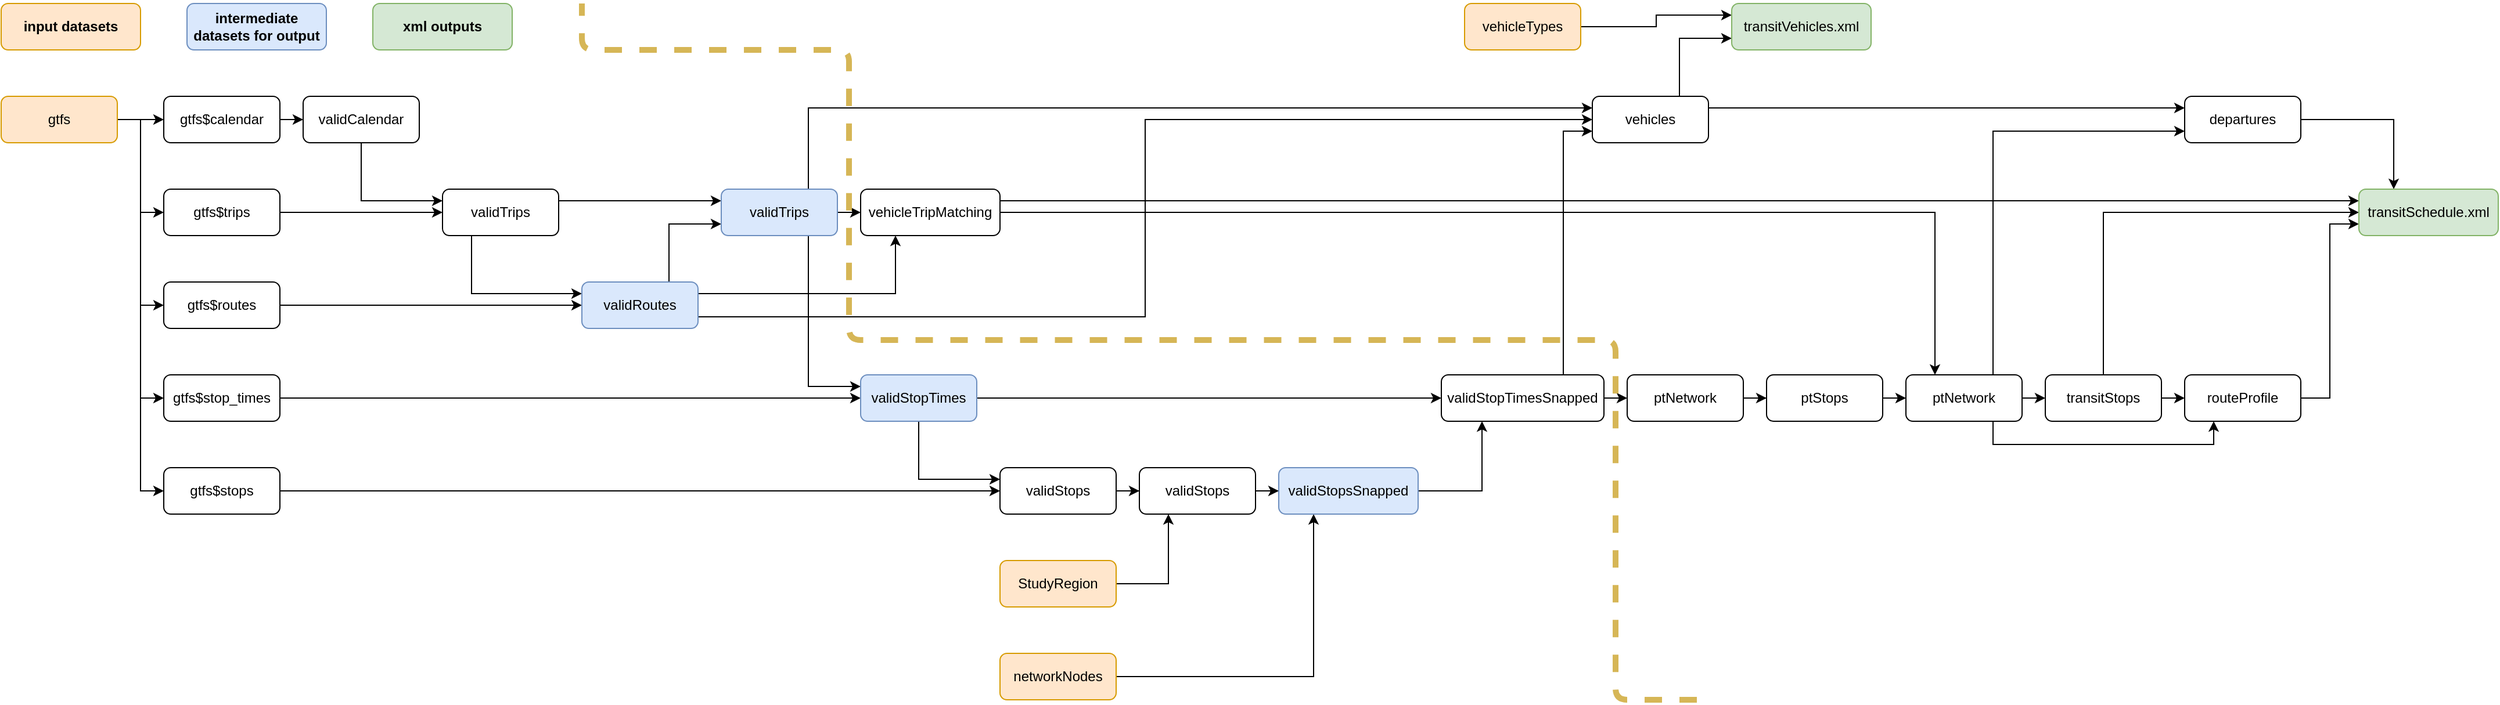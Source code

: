 <mxfile version="13.10.0" type="device"><diagram id="sK5kUOILVvQY2HtCkk9H" name="Page-1"><mxGraphModel dx="1306" dy="816" grid="1" gridSize="10" guides="1" tooltips="1" connect="1" arrows="1" fold="1" page="1" pageScale="1" pageWidth="827" pageHeight="1169" math="0" shadow="0"><root><mxCell id="0"/><mxCell id="1" parent="0"/><mxCell id="FSS5TeXwlQmY5E7CPR2H-31" value="" style="edgeStyle=orthogonalEdgeStyle;rounded=0;orthogonalLoop=1;jettySize=auto;html=1;" edge="1" parent="1" source="FSS5TeXwlQmY5E7CPR2H-29" target="FSS5TeXwlQmY5E7CPR2H-30"><mxGeometry relative="1" as="geometry"/></mxCell><mxCell id="FSS5TeXwlQmY5E7CPR2H-37" style="edgeStyle=orthogonalEdgeStyle;rounded=0;orthogonalLoop=1;jettySize=auto;html=1;exitX=1;exitY=0.5;exitDx=0;exitDy=0;entryX=0;entryY=0.5;entryDx=0;entryDy=0;" edge="1" parent="1" source="FSS5TeXwlQmY5E7CPR2H-29" target="FSS5TeXwlQmY5E7CPR2H-33"><mxGeometry relative="1" as="geometry"/></mxCell><mxCell id="FSS5TeXwlQmY5E7CPR2H-38" style="edgeStyle=orthogonalEdgeStyle;rounded=0;orthogonalLoop=1;jettySize=auto;html=1;exitX=1;exitY=0.5;exitDx=0;exitDy=0;entryX=0;entryY=0.5;entryDx=0;entryDy=0;" edge="1" parent="1" source="FSS5TeXwlQmY5E7CPR2H-29" target="FSS5TeXwlQmY5E7CPR2H-34"><mxGeometry relative="1" as="geometry"/></mxCell><mxCell id="FSS5TeXwlQmY5E7CPR2H-39" style="edgeStyle=orthogonalEdgeStyle;rounded=0;orthogonalLoop=1;jettySize=auto;html=1;exitX=1;exitY=0.5;exitDx=0;exitDy=0;entryX=0;entryY=0.5;entryDx=0;entryDy=0;" edge="1" parent="1" source="FSS5TeXwlQmY5E7CPR2H-29" target="FSS5TeXwlQmY5E7CPR2H-35"><mxGeometry relative="1" as="geometry"/></mxCell><mxCell id="FSS5TeXwlQmY5E7CPR2H-40" style="edgeStyle=orthogonalEdgeStyle;rounded=0;orthogonalLoop=1;jettySize=auto;html=1;exitX=1;exitY=0.5;exitDx=0;exitDy=0;entryX=0;entryY=0.5;entryDx=0;entryDy=0;" edge="1" parent="1" source="FSS5TeXwlQmY5E7CPR2H-29" target="FSS5TeXwlQmY5E7CPR2H-36"><mxGeometry relative="1" as="geometry"/></mxCell><mxCell id="FSS5TeXwlQmY5E7CPR2H-29" value="gtfs" style="rounded=1;whiteSpace=wrap;html=1;fillColor=#ffe6cc;strokeColor=#d79b00;" vertex="1" parent="1"><mxGeometry x="100" y="520" width="100" height="40" as="geometry"/></mxCell><mxCell id="FSS5TeXwlQmY5E7CPR2H-53" style="edgeStyle=orthogonalEdgeStyle;rounded=0;orthogonalLoop=1;jettySize=auto;html=1;exitX=1;exitY=0.5;exitDx=0;exitDy=0;entryX=0;entryY=0.5;entryDx=0;entryDy=0;" edge="1" parent="1" source="FSS5TeXwlQmY5E7CPR2H-30" target="FSS5TeXwlQmY5E7CPR2H-42"><mxGeometry relative="1" as="geometry"/></mxCell><mxCell id="FSS5TeXwlQmY5E7CPR2H-30" value="gtfs$calendar" style="rounded=1;whiteSpace=wrap;html=1;" vertex="1" parent="1"><mxGeometry x="240" y="520" width="100" height="40" as="geometry"/></mxCell><mxCell id="FSS5TeXwlQmY5E7CPR2H-54" style="edgeStyle=orthogonalEdgeStyle;rounded=0;orthogonalLoop=1;jettySize=auto;html=1;exitX=1;exitY=0.5;exitDx=0;exitDy=0;entryX=0;entryY=0.5;entryDx=0;entryDy=0;" edge="1" parent="1" source="FSS5TeXwlQmY5E7CPR2H-33" target="FSS5TeXwlQmY5E7CPR2H-45"><mxGeometry relative="1" as="geometry"/></mxCell><mxCell id="FSS5TeXwlQmY5E7CPR2H-33" value="gtfs$trips" style="rounded=1;whiteSpace=wrap;html=1;" vertex="1" parent="1"><mxGeometry x="240" y="600" width="100" height="40" as="geometry"/></mxCell><mxCell id="FSS5TeXwlQmY5E7CPR2H-55" style="edgeStyle=orthogonalEdgeStyle;rounded=0;orthogonalLoop=1;jettySize=auto;html=1;exitX=1;exitY=0.5;exitDx=0;exitDy=0;entryX=0;entryY=0.5;entryDx=0;entryDy=0;" edge="1" parent="1" source="FSS5TeXwlQmY5E7CPR2H-34" target="FSS5TeXwlQmY5E7CPR2H-47"><mxGeometry relative="1" as="geometry"/></mxCell><mxCell id="FSS5TeXwlQmY5E7CPR2H-34" value="gtfs$routes" style="rounded=1;whiteSpace=wrap;html=1;" vertex="1" parent="1"><mxGeometry x="240" y="680" width="100" height="40" as="geometry"/></mxCell><mxCell id="FSS5TeXwlQmY5E7CPR2H-57" style="edgeStyle=orthogonalEdgeStyle;rounded=0;orthogonalLoop=1;jettySize=auto;html=1;exitX=1;exitY=0.5;exitDx=0;exitDy=0;entryX=0;entryY=0.5;entryDx=0;entryDy=0;" edge="1" parent="1" source="FSS5TeXwlQmY5E7CPR2H-35" target="FSS5TeXwlQmY5E7CPR2H-51"><mxGeometry relative="1" as="geometry"/></mxCell><mxCell id="FSS5TeXwlQmY5E7CPR2H-35" value="gtfs$stop_times" style="rounded=1;whiteSpace=wrap;html=1;" vertex="1" parent="1"><mxGeometry x="240" y="760" width="100" height="40" as="geometry"/></mxCell><mxCell id="FSS5TeXwlQmY5E7CPR2H-58" style="edgeStyle=orthogonalEdgeStyle;rounded=0;orthogonalLoop=1;jettySize=auto;html=1;exitX=1;exitY=0.5;exitDx=0;exitDy=0;entryX=0;entryY=0.5;entryDx=0;entryDy=0;" edge="1" parent="1" source="FSS5TeXwlQmY5E7CPR2H-36" target="FSS5TeXwlQmY5E7CPR2H-52"><mxGeometry relative="1" as="geometry"/></mxCell><mxCell id="FSS5TeXwlQmY5E7CPR2H-36" value="gtfs$stops" style="rounded=1;whiteSpace=wrap;html=1;" vertex="1" parent="1"><mxGeometry x="240" y="840" width="100" height="40" as="geometry"/></mxCell><mxCell id="FSS5TeXwlQmY5E7CPR2H-41" style="edgeStyle=orthogonalEdgeStyle;rounded=0;orthogonalLoop=1;jettySize=auto;html=1;exitX=0.5;exitY=1;exitDx=0;exitDy=0;entryX=0;entryY=0.25;entryDx=0;entryDy=0;" edge="1" parent="1" source="FSS5TeXwlQmY5E7CPR2H-42" target="FSS5TeXwlQmY5E7CPR2H-45"><mxGeometry relative="1" as="geometry"/></mxCell><mxCell id="FSS5TeXwlQmY5E7CPR2H-42" value="validCalendar" style="rounded=1;whiteSpace=wrap;html=1;" vertex="1" parent="1"><mxGeometry x="360" y="520" width="100" height="40" as="geometry"/></mxCell><mxCell id="FSS5TeXwlQmY5E7CPR2H-56" style="edgeStyle=orthogonalEdgeStyle;rounded=0;orthogonalLoop=1;jettySize=auto;html=1;exitX=1;exitY=0.25;exitDx=0;exitDy=0;entryX=0;entryY=0.25;entryDx=0;entryDy=0;" edge="1" parent="1" source="FSS5TeXwlQmY5E7CPR2H-45" target="FSS5TeXwlQmY5E7CPR2H-49"><mxGeometry relative="1" as="geometry"/></mxCell><mxCell id="FSS5TeXwlQmY5E7CPR2H-59" style="edgeStyle=orthogonalEdgeStyle;rounded=0;orthogonalLoop=1;jettySize=auto;html=1;exitX=0.25;exitY=1;exitDx=0;exitDy=0;entryX=0;entryY=0.25;entryDx=0;entryDy=0;" edge="1" parent="1" source="FSS5TeXwlQmY5E7CPR2H-45" target="FSS5TeXwlQmY5E7CPR2H-47"><mxGeometry relative="1" as="geometry"/></mxCell><mxCell id="FSS5TeXwlQmY5E7CPR2H-45" value="validTrips" style="rounded=1;whiteSpace=wrap;html=1;" vertex="1" parent="1"><mxGeometry x="480" y="600" width="100" height="40" as="geometry"/></mxCell><mxCell id="FSS5TeXwlQmY5E7CPR2H-46" value="" style="edgeStyle=orthogonalEdgeStyle;rounded=0;orthogonalLoop=1;jettySize=auto;html=1;entryX=0;entryY=0.75;entryDx=0;entryDy=0;exitX=0.75;exitY=0;exitDx=0;exitDy=0;" edge="1" parent="1" source="FSS5TeXwlQmY5E7CPR2H-47" target="FSS5TeXwlQmY5E7CPR2H-49"><mxGeometry relative="1" as="geometry"/></mxCell><mxCell id="FSS5TeXwlQmY5E7CPR2H-73" style="edgeStyle=orthogonalEdgeStyle;rounded=0;orthogonalLoop=1;jettySize=auto;html=1;exitX=1;exitY=0.25;exitDx=0;exitDy=0;entryX=0.25;entryY=1;entryDx=0;entryDy=0;" edge="1" parent="1" source="FSS5TeXwlQmY5E7CPR2H-47" target="FSS5TeXwlQmY5E7CPR2H-71"><mxGeometry relative="1" as="geometry"/></mxCell><mxCell id="FSS5TeXwlQmY5E7CPR2H-84" style="edgeStyle=orthogonalEdgeStyle;rounded=0;orthogonalLoop=1;jettySize=auto;html=1;exitX=1;exitY=0.75;exitDx=0;exitDy=0;entryX=0;entryY=0.5;entryDx=0;entryDy=0;" edge="1" parent="1" source="FSS5TeXwlQmY5E7CPR2H-47" target="FSS5TeXwlQmY5E7CPR2H-81"><mxGeometry relative="1" as="geometry"/></mxCell><mxCell id="FSS5TeXwlQmY5E7CPR2H-47" value="validRoutes" style="rounded=1;whiteSpace=wrap;html=1;fillColor=#dae8fc;strokeColor=#6c8ebf;" vertex="1" parent="1"><mxGeometry x="600" y="680" width="100" height="40" as="geometry"/></mxCell><mxCell id="FSS5TeXwlQmY5E7CPR2H-48" style="edgeStyle=orthogonalEdgeStyle;rounded=0;orthogonalLoop=1;jettySize=auto;html=1;exitX=0.75;exitY=1;exitDx=0;exitDy=0;entryX=0;entryY=0.25;entryDx=0;entryDy=0;" edge="1" parent="1" source="FSS5TeXwlQmY5E7CPR2H-49" target="FSS5TeXwlQmY5E7CPR2H-51"><mxGeometry relative="1" as="geometry"/></mxCell><mxCell id="FSS5TeXwlQmY5E7CPR2H-72" style="edgeStyle=orthogonalEdgeStyle;rounded=0;orthogonalLoop=1;jettySize=auto;html=1;exitX=1;exitY=0.5;exitDx=0;exitDy=0;entryX=0;entryY=0.5;entryDx=0;entryDy=0;" edge="1" parent="1" source="FSS5TeXwlQmY5E7CPR2H-49" target="FSS5TeXwlQmY5E7CPR2H-71"><mxGeometry relative="1" as="geometry"/></mxCell><mxCell id="FSS5TeXwlQmY5E7CPR2H-83" style="edgeStyle=orthogonalEdgeStyle;rounded=0;orthogonalLoop=1;jettySize=auto;html=1;exitX=0.75;exitY=0;exitDx=0;exitDy=0;entryX=0;entryY=0.25;entryDx=0;entryDy=0;" edge="1" parent="1" source="FSS5TeXwlQmY5E7CPR2H-49" target="FSS5TeXwlQmY5E7CPR2H-81"><mxGeometry relative="1" as="geometry"/></mxCell><mxCell id="FSS5TeXwlQmY5E7CPR2H-49" value="validTrips" style="rounded=1;whiteSpace=wrap;html=1;fillColor=#dae8fc;strokeColor=#6c8ebf;" vertex="1" parent="1"><mxGeometry x="720" y="600" width="100" height="40" as="geometry"/></mxCell><mxCell id="FSS5TeXwlQmY5E7CPR2H-50" value="" style="edgeStyle=orthogonalEdgeStyle;rounded=0;orthogonalLoop=1;jettySize=auto;html=1;entryX=0;entryY=0.25;entryDx=0;entryDy=0;exitX=0.5;exitY=1;exitDx=0;exitDy=0;" edge="1" parent="1" source="FSS5TeXwlQmY5E7CPR2H-51" target="FSS5TeXwlQmY5E7CPR2H-52"><mxGeometry relative="1" as="geometry"/></mxCell><mxCell id="FSS5TeXwlQmY5E7CPR2H-69" style="edgeStyle=orthogonalEdgeStyle;rounded=0;orthogonalLoop=1;jettySize=auto;html=1;exitX=1;exitY=0.5;exitDx=0;exitDy=0;entryX=0;entryY=0.5;entryDx=0;entryDy=0;" edge="1" parent="1" source="FSS5TeXwlQmY5E7CPR2H-51" target="FSS5TeXwlQmY5E7CPR2H-68"><mxGeometry relative="1" as="geometry"/></mxCell><mxCell id="FSS5TeXwlQmY5E7CPR2H-51" value="validStopTimes" style="rounded=1;whiteSpace=wrap;html=1;fillColor=#dae8fc;strokeColor=#6c8ebf;" vertex="1" parent="1"><mxGeometry x="840" y="760" width="100" height="40" as="geometry"/></mxCell><mxCell id="FSS5TeXwlQmY5E7CPR2H-62" value="" style="edgeStyle=orthogonalEdgeStyle;rounded=0;orthogonalLoop=1;jettySize=auto;html=1;" edge="1" parent="1" source="FSS5TeXwlQmY5E7CPR2H-52" target="FSS5TeXwlQmY5E7CPR2H-61"><mxGeometry relative="1" as="geometry"/></mxCell><mxCell id="FSS5TeXwlQmY5E7CPR2H-52" value="validStops" style="rounded=1;whiteSpace=wrap;html=1;" vertex="1" parent="1"><mxGeometry x="960" y="840" width="100" height="40" as="geometry"/></mxCell><mxCell id="FSS5TeXwlQmY5E7CPR2H-63" style="edgeStyle=orthogonalEdgeStyle;rounded=0;orthogonalLoop=1;jettySize=auto;html=1;exitX=1;exitY=0.5;exitDx=0;exitDy=0;entryX=0.25;entryY=1;entryDx=0;entryDy=0;" edge="1" parent="1" source="FSS5TeXwlQmY5E7CPR2H-60" target="FSS5TeXwlQmY5E7CPR2H-61"><mxGeometry relative="1" as="geometry"/></mxCell><mxCell id="FSS5TeXwlQmY5E7CPR2H-60" value="StudyRegion" style="rounded=1;whiteSpace=wrap;html=1;fillColor=#ffe6cc;strokeColor=#d79b00;" vertex="1" parent="1"><mxGeometry x="960" y="920" width="100" height="40" as="geometry"/></mxCell><mxCell id="FSS5TeXwlQmY5E7CPR2H-66" value="" style="edgeStyle=orthogonalEdgeStyle;rounded=0;orthogonalLoop=1;jettySize=auto;html=1;" edge="1" parent="1" source="FSS5TeXwlQmY5E7CPR2H-61" target="FSS5TeXwlQmY5E7CPR2H-65"><mxGeometry relative="1" as="geometry"/></mxCell><mxCell id="FSS5TeXwlQmY5E7CPR2H-61" value="validStops" style="rounded=1;whiteSpace=wrap;html=1;" vertex="1" parent="1"><mxGeometry x="1080" y="840" width="100" height="40" as="geometry"/></mxCell><mxCell id="FSS5TeXwlQmY5E7CPR2H-67" style="edgeStyle=orthogonalEdgeStyle;rounded=0;orthogonalLoop=1;jettySize=auto;html=1;exitX=1;exitY=0.5;exitDx=0;exitDy=0;entryX=0.25;entryY=1;entryDx=0;entryDy=0;" edge="1" parent="1" source="FSS5TeXwlQmY5E7CPR2H-64" target="FSS5TeXwlQmY5E7CPR2H-65"><mxGeometry relative="1" as="geometry"/></mxCell><mxCell id="FSS5TeXwlQmY5E7CPR2H-64" value="networkNodes" style="rounded=1;whiteSpace=wrap;html=1;fillColor=#ffe6cc;strokeColor=#d79b00;" vertex="1" parent="1"><mxGeometry x="960" y="1000" width="100" height="40" as="geometry"/></mxCell><mxCell id="FSS5TeXwlQmY5E7CPR2H-70" style="edgeStyle=orthogonalEdgeStyle;rounded=0;orthogonalLoop=1;jettySize=auto;html=1;exitX=1;exitY=0.5;exitDx=0;exitDy=0;entryX=0.25;entryY=1;entryDx=0;entryDy=0;" edge="1" parent="1" source="FSS5TeXwlQmY5E7CPR2H-65" target="FSS5TeXwlQmY5E7CPR2H-68"><mxGeometry relative="1" as="geometry"/></mxCell><mxCell id="FSS5TeXwlQmY5E7CPR2H-65" value="validStopsSnapped" style="rounded=1;whiteSpace=wrap;html=1;fillColor=#dae8fc;strokeColor=#6c8ebf;" vertex="1" parent="1"><mxGeometry x="1200" y="840" width="120" height="40" as="geometry"/></mxCell><mxCell id="FSS5TeXwlQmY5E7CPR2H-75" style="edgeStyle=orthogonalEdgeStyle;rounded=0;orthogonalLoop=1;jettySize=auto;html=1;exitX=1;exitY=0.5;exitDx=0;exitDy=0;entryX=0;entryY=0.5;entryDx=0;entryDy=0;" edge="1" parent="1" source="FSS5TeXwlQmY5E7CPR2H-68" target="FSS5TeXwlQmY5E7CPR2H-74"><mxGeometry relative="1" as="geometry"/></mxCell><mxCell id="FSS5TeXwlQmY5E7CPR2H-82" style="edgeStyle=orthogonalEdgeStyle;rounded=0;orthogonalLoop=1;jettySize=auto;html=1;exitX=0.75;exitY=0;exitDx=0;exitDy=0;entryX=0;entryY=0.75;entryDx=0;entryDy=0;" edge="1" parent="1" source="FSS5TeXwlQmY5E7CPR2H-68" target="FSS5TeXwlQmY5E7CPR2H-81"><mxGeometry relative="1" as="geometry"/></mxCell><mxCell id="FSS5TeXwlQmY5E7CPR2H-68" value="validStopTimesSnapped" style="rounded=1;whiteSpace=wrap;html=1;" vertex="1" parent="1"><mxGeometry x="1340" y="760" width="140" height="40" as="geometry"/></mxCell><mxCell id="FSS5TeXwlQmY5E7CPR2H-80" style="edgeStyle=orthogonalEdgeStyle;rounded=0;orthogonalLoop=1;jettySize=auto;html=1;exitX=1;exitY=0.5;exitDx=0;exitDy=0;entryX=0.25;entryY=0;entryDx=0;entryDy=0;" edge="1" parent="1" source="FSS5TeXwlQmY5E7CPR2H-71" target="FSS5TeXwlQmY5E7CPR2H-78"><mxGeometry relative="1" as="geometry"/></mxCell><mxCell id="FSS5TeXwlQmY5E7CPR2H-101" style="edgeStyle=orthogonalEdgeStyle;rounded=0;orthogonalLoop=1;jettySize=auto;html=1;exitX=1;exitY=0.25;exitDx=0;exitDy=0;entryX=0;entryY=0.25;entryDx=0;entryDy=0;" edge="1" parent="1" source="FSS5TeXwlQmY5E7CPR2H-71" target="FSS5TeXwlQmY5E7CPR2H-98"><mxGeometry relative="1" as="geometry"/></mxCell><mxCell id="FSS5TeXwlQmY5E7CPR2H-71" value="vehicleTripMatching" style="rounded=1;whiteSpace=wrap;html=1;" vertex="1" parent="1"><mxGeometry x="840" y="600" width="120" height="40" as="geometry"/></mxCell><mxCell id="FSS5TeXwlQmY5E7CPR2H-77" value="" style="edgeStyle=orthogonalEdgeStyle;rounded=0;orthogonalLoop=1;jettySize=auto;html=1;" edge="1" parent="1" source="FSS5TeXwlQmY5E7CPR2H-74" target="FSS5TeXwlQmY5E7CPR2H-76"><mxGeometry relative="1" as="geometry"/></mxCell><mxCell id="FSS5TeXwlQmY5E7CPR2H-74" value="ptNetwork" style="rounded=1;whiteSpace=wrap;html=1;" vertex="1" parent="1"><mxGeometry x="1500" y="760" width="100" height="40" as="geometry"/></mxCell><mxCell id="FSS5TeXwlQmY5E7CPR2H-79" value="" style="edgeStyle=orthogonalEdgeStyle;rounded=0;orthogonalLoop=1;jettySize=auto;html=1;" edge="1" parent="1" source="FSS5TeXwlQmY5E7CPR2H-76" target="FSS5TeXwlQmY5E7CPR2H-78"><mxGeometry relative="1" as="geometry"/></mxCell><mxCell id="FSS5TeXwlQmY5E7CPR2H-76" value="ptStops" style="rounded=1;whiteSpace=wrap;html=1;" vertex="1" parent="1"><mxGeometry x="1620" y="760" width="100" height="40" as="geometry"/></mxCell><mxCell id="FSS5TeXwlQmY5E7CPR2H-86" style="edgeStyle=orthogonalEdgeStyle;rounded=0;orthogonalLoop=1;jettySize=auto;html=1;exitX=1;exitY=0.5;exitDx=0;exitDy=0;entryX=0;entryY=0.5;entryDx=0;entryDy=0;" edge="1" parent="1" source="FSS5TeXwlQmY5E7CPR2H-78" target="FSS5TeXwlQmY5E7CPR2H-85"><mxGeometry relative="1" as="geometry"/></mxCell><mxCell id="FSS5TeXwlQmY5E7CPR2H-88" style="edgeStyle=orthogonalEdgeStyle;rounded=0;orthogonalLoop=1;jettySize=auto;html=1;exitX=0.75;exitY=1;exitDx=0;exitDy=0;entryX=0.25;entryY=1;entryDx=0;entryDy=0;" edge="1" parent="1" source="FSS5TeXwlQmY5E7CPR2H-78" target="FSS5TeXwlQmY5E7CPR2H-87"><mxGeometry relative="1" as="geometry"/></mxCell><mxCell id="FSS5TeXwlQmY5E7CPR2H-91" style="edgeStyle=orthogonalEdgeStyle;rounded=0;orthogonalLoop=1;jettySize=auto;html=1;exitX=0.75;exitY=0;exitDx=0;exitDy=0;entryX=0;entryY=0.75;entryDx=0;entryDy=0;" edge="1" parent="1" source="FSS5TeXwlQmY5E7CPR2H-78" target="FSS5TeXwlQmY5E7CPR2H-90"><mxGeometry relative="1" as="geometry"/></mxCell><mxCell id="FSS5TeXwlQmY5E7CPR2H-78" value="ptNetwork" style="rounded=1;whiteSpace=wrap;html=1;" vertex="1" parent="1"><mxGeometry x="1740" y="760" width="100" height="40" as="geometry"/></mxCell><mxCell id="FSS5TeXwlQmY5E7CPR2H-92" style="edgeStyle=orthogonalEdgeStyle;rounded=0;orthogonalLoop=1;jettySize=auto;html=1;exitX=1;exitY=0.25;exitDx=0;exitDy=0;entryX=0;entryY=0.25;entryDx=0;entryDy=0;" edge="1" parent="1" source="FSS5TeXwlQmY5E7CPR2H-81" target="FSS5TeXwlQmY5E7CPR2H-90"><mxGeometry relative="1" as="geometry"/></mxCell><mxCell id="FSS5TeXwlQmY5E7CPR2H-97" style="edgeStyle=orthogonalEdgeStyle;rounded=0;orthogonalLoop=1;jettySize=auto;html=1;exitX=0.75;exitY=0;exitDx=0;exitDy=0;entryX=0;entryY=0.75;entryDx=0;entryDy=0;" edge="1" parent="1" source="FSS5TeXwlQmY5E7CPR2H-81" target="FSS5TeXwlQmY5E7CPR2H-94"><mxGeometry relative="1" as="geometry"/></mxCell><mxCell id="FSS5TeXwlQmY5E7CPR2H-81" value="vehicles" style="rounded=1;whiteSpace=wrap;html=1;" vertex="1" parent="1"><mxGeometry x="1470" y="520" width="100" height="40" as="geometry"/></mxCell><mxCell id="FSS5TeXwlQmY5E7CPR2H-89" style="edgeStyle=orthogonalEdgeStyle;rounded=0;orthogonalLoop=1;jettySize=auto;html=1;exitX=1;exitY=0.5;exitDx=0;exitDy=0;entryX=0;entryY=0.5;entryDx=0;entryDy=0;" edge="1" parent="1" source="FSS5TeXwlQmY5E7CPR2H-85" target="FSS5TeXwlQmY5E7CPR2H-87"><mxGeometry relative="1" as="geometry"/></mxCell><mxCell id="FSS5TeXwlQmY5E7CPR2H-99" style="edgeStyle=orthogonalEdgeStyle;rounded=0;orthogonalLoop=1;jettySize=auto;html=1;exitX=0.5;exitY=0;exitDx=0;exitDy=0;entryX=0;entryY=0.5;entryDx=0;entryDy=0;" edge="1" parent="1" source="FSS5TeXwlQmY5E7CPR2H-85" target="FSS5TeXwlQmY5E7CPR2H-98"><mxGeometry relative="1" as="geometry"/></mxCell><mxCell id="FSS5TeXwlQmY5E7CPR2H-85" value="transitStops" style="rounded=1;whiteSpace=wrap;html=1;" vertex="1" parent="1"><mxGeometry x="1860" y="760" width="100" height="40" as="geometry"/></mxCell><mxCell id="FSS5TeXwlQmY5E7CPR2H-100" style="edgeStyle=orthogonalEdgeStyle;rounded=0;orthogonalLoop=1;jettySize=auto;html=1;exitX=1;exitY=0.5;exitDx=0;exitDy=0;entryX=0;entryY=0.75;entryDx=0;entryDy=0;" edge="1" parent="1" source="FSS5TeXwlQmY5E7CPR2H-87" target="FSS5TeXwlQmY5E7CPR2H-98"><mxGeometry relative="1" as="geometry"/></mxCell><mxCell id="FSS5TeXwlQmY5E7CPR2H-87" value="routeProfile" style="rounded=1;whiteSpace=wrap;html=1;" vertex="1" parent="1"><mxGeometry x="1980" y="760" width="100" height="40" as="geometry"/></mxCell><mxCell id="FSS5TeXwlQmY5E7CPR2H-102" style="edgeStyle=orthogonalEdgeStyle;rounded=0;orthogonalLoop=1;jettySize=auto;html=1;exitX=1;exitY=0.5;exitDx=0;exitDy=0;entryX=0.25;entryY=0;entryDx=0;entryDy=0;" edge="1" parent="1" source="FSS5TeXwlQmY5E7CPR2H-90" target="FSS5TeXwlQmY5E7CPR2H-98"><mxGeometry relative="1" as="geometry"/></mxCell><mxCell id="FSS5TeXwlQmY5E7CPR2H-90" value="departures" style="rounded=1;whiteSpace=wrap;html=1;" vertex="1" parent="1"><mxGeometry x="1980" y="520" width="100" height="40" as="geometry"/></mxCell><mxCell id="FSS5TeXwlQmY5E7CPR2H-95" style="edgeStyle=orthogonalEdgeStyle;rounded=0;orthogonalLoop=1;jettySize=auto;html=1;exitX=1;exitY=0.5;exitDx=0;exitDy=0;entryX=0;entryY=0.25;entryDx=0;entryDy=0;" edge="1" parent="1" source="FSS5TeXwlQmY5E7CPR2H-93" target="FSS5TeXwlQmY5E7CPR2H-94"><mxGeometry relative="1" as="geometry"/></mxCell><mxCell id="FSS5TeXwlQmY5E7CPR2H-93" value="vehicleTypes" style="rounded=1;whiteSpace=wrap;html=1;fillColor=#ffe6cc;strokeColor=#d79b00;" vertex="1" parent="1"><mxGeometry x="1360" y="440" width="100" height="40" as="geometry"/></mxCell><mxCell id="FSS5TeXwlQmY5E7CPR2H-94" value="transitVehicles.xml" style="rounded=1;whiteSpace=wrap;html=1;fillColor=#d5e8d4;strokeColor=#82b366;" vertex="1" parent="1"><mxGeometry x="1590" y="440" width="120" height="40" as="geometry"/></mxCell><mxCell id="FSS5TeXwlQmY5E7CPR2H-98" value="transitSchedule.xml" style="rounded=1;whiteSpace=wrap;html=1;fillColor=#d5e8d4;strokeColor=#82b366;" vertex="1" parent="1"><mxGeometry x="2130" y="600" width="120" height="40" as="geometry"/></mxCell><mxCell id="FSS5TeXwlQmY5E7CPR2H-103" value="&lt;b&gt;input datasets&lt;/b&gt;" style="rounded=1;whiteSpace=wrap;html=1;fillColor=#ffe6cc;strokeColor=#d79b00;" vertex="1" parent="1"><mxGeometry x="100" y="440" width="120" height="40" as="geometry"/></mxCell><mxCell id="FSS5TeXwlQmY5E7CPR2H-104" value="&lt;b&gt;intermediate datasets for output&lt;/b&gt;" style="rounded=1;whiteSpace=wrap;html=1;fillColor=#dae8fc;strokeColor=#6c8ebf;" vertex="1" parent="1"><mxGeometry x="260" y="440" width="120" height="40" as="geometry"/></mxCell><mxCell id="FSS5TeXwlQmY5E7CPR2H-105" value="&lt;b&gt;xml outputs&lt;/b&gt;" style="rounded=1;whiteSpace=wrap;html=1;fillColor=#d5e8d4;strokeColor=#82b366;" vertex="1" parent="1"><mxGeometry x="420" y="440" width="120" height="40" as="geometry"/></mxCell><mxCell id="FSS5TeXwlQmY5E7CPR2H-106" value="" style="endArrow=none;dashed=1;html=1;fillColor=#fff2cc;strokeColor=#d6b656;strokeWidth=5;" edge="1" parent="1"><mxGeometry width="50" height="50" relative="1" as="geometry"><mxPoint x="1560" y="1040" as="sourcePoint"/><mxPoint x="600" y="440" as="targetPoint"/><Array as="points"><mxPoint x="1490" y="1040"/><mxPoint x="1490" y="730"/><mxPoint x="830" y="730"/><mxPoint x="830" y="480"/><mxPoint x="600" y="480"/></Array></mxGeometry></mxCell></root></mxGraphModel></diagram></mxfile>